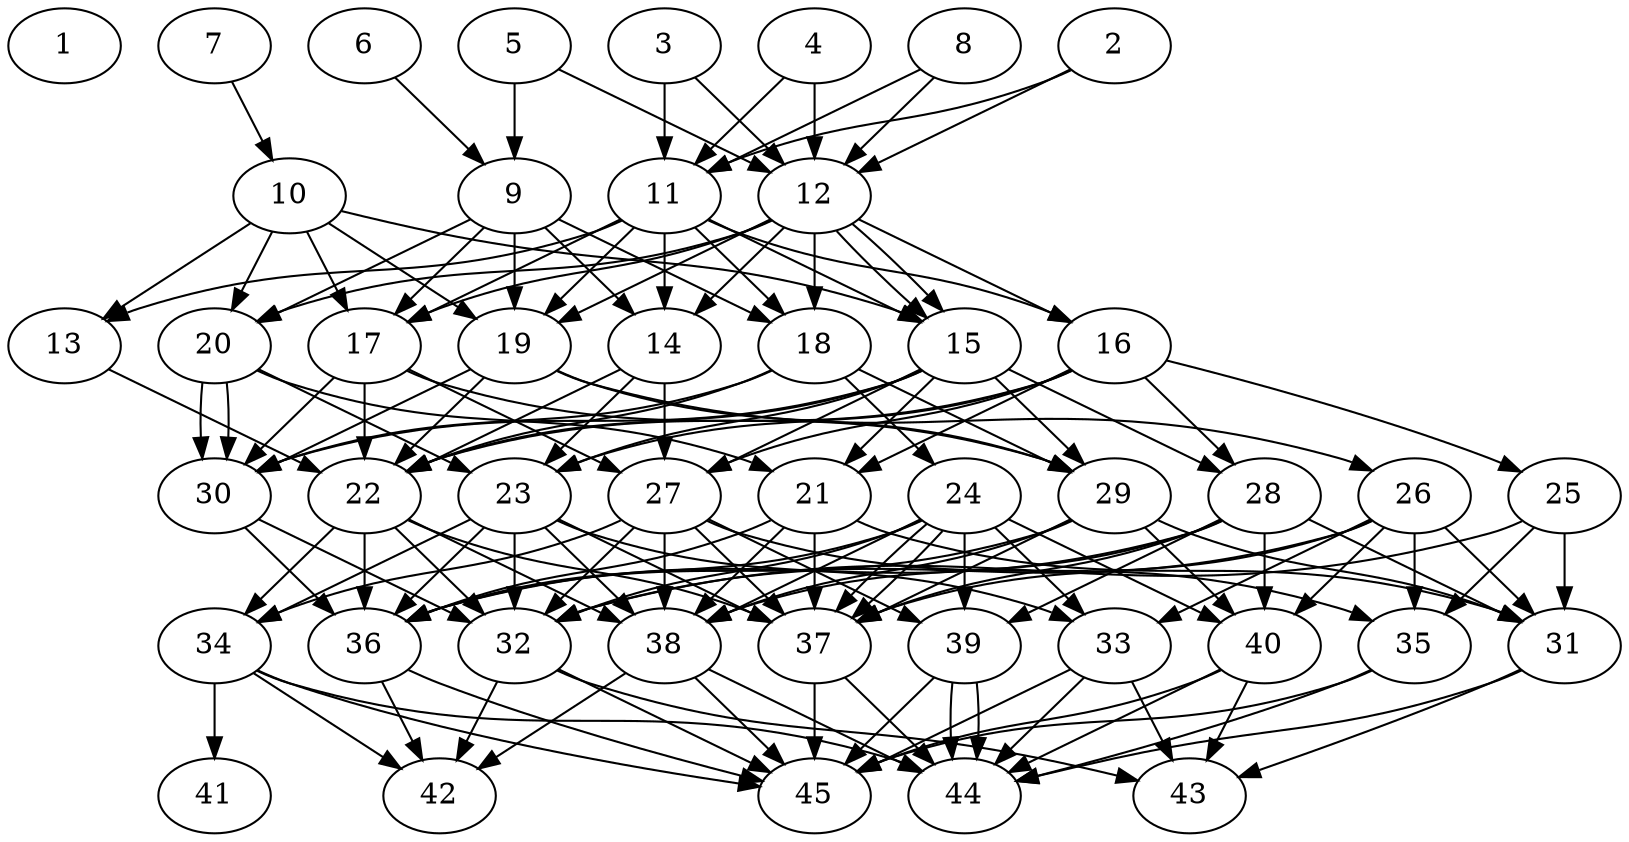 // DAG automatically generated by daggen at Tue Aug  6 16:31:44 2019
// ./daggen --dot -n 45 --ccr 0.5 --fat 0.6 --regular 0.5 --density 0.9 --mindata 5242880 --maxdata 52428800 
digraph G {
  1 [size="97777664", alpha="0.14", expect_size="48888832"] 
  2 [size="53104640", alpha="0.02", expect_size="26552320"] 
  2 -> 11 [size ="26552320"]
  2 -> 12 [size ="26552320"]
  3 [size="65736704", alpha="0.14", expect_size="32868352"] 
  3 -> 11 [size ="32868352"]
  3 -> 12 [size ="32868352"]
  4 [size="37277696", alpha="0.05", expect_size="18638848"] 
  4 -> 11 [size ="18638848"]
  4 -> 12 [size ="18638848"]
  5 [size="63387648", alpha="0.17", expect_size="31693824"] 
  5 -> 9 [size ="31693824"]
  5 -> 12 [size ="31693824"]
  6 [size="15226880", alpha="0.08", expect_size="7613440"] 
  6 -> 9 [size ="7613440"]
  7 [size="82665472", alpha="0.02", expect_size="41332736"] 
  7 -> 10 [size ="41332736"]
  8 [size="11452416", alpha="0.00", expect_size="5726208"] 
  8 -> 11 [size ="5726208"]
  8 -> 12 [size ="5726208"]
  9 [size="54222848", alpha="0.00", expect_size="27111424"] 
  9 -> 14 [size ="27111424"]
  9 -> 17 [size ="27111424"]
  9 -> 18 [size ="27111424"]
  9 -> 19 [size ="27111424"]
  9 -> 20 [size ="27111424"]
  10 [size="96010240", alpha="0.14", expect_size="48005120"] 
  10 -> 13 [size ="48005120"]
  10 -> 15 [size ="48005120"]
  10 -> 17 [size ="48005120"]
  10 -> 19 [size ="48005120"]
  10 -> 20 [size ="48005120"]
  11 [size="70815744", alpha="0.12", expect_size="35407872"] 
  11 -> 13 [size ="35407872"]
  11 -> 14 [size ="35407872"]
  11 -> 15 [size ="35407872"]
  11 -> 16 [size ="35407872"]
  11 -> 17 [size ="35407872"]
  11 -> 18 [size ="35407872"]
  11 -> 19 [size ="35407872"]
  12 [size="43921408", alpha="0.08", expect_size="21960704"] 
  12 -> 14 [size ="21960704"]
  12 -> 15 [size ="21960704"]
  12 -> 15 [size ="21960704"]
  12 -> 16 [size ="21960704"]
  12 -> 17 [size ="21960704"]
  12 -> 18 [size ="21960704"]
  12 -> 19 [size ="21960704"]
  12 -> 20 [size ="21960704"]
  13 [size="54685696", alpha="0.16", expect_size="27342848"] 
  13 -> 22 [size ="27342848"]
  14 [size="25061376", alpha="0.03", expect_size="12530688"] 
  14 -> 22 [size ="12530688"]
  14 -> 23 [size ="12530688"]
  14 -> 27 [size ="12530688"]
  15 [size="50771968", alpha="0.20", expect_size="25385984"] 
  15 -> 21 [size ="25385984"]
  15 -> 22 [size ="25385984"]
  15 -> 23 [size ="25385984"]
  15 -> 27 [size ="25385984"]
  15 -> 28 [size ="25385984"]
  15 -> 29 [size ="25385984"]
  15 -> 30 [size ="25385984"]
  16 [size="38864896", alpha="0.07", expect_size="19432448"] 
  16 -> 21 [size ="19432448"]
  16 -> 22 [size ="19432448"]
  16 -> 23 [size ="19432448"]
  16 -> 25 [size ="19432448"]
  16 -> 27 [size ="19432448"]
  16 -> 28 [size ="19432448"]
  17 [size="75198464", alpha="0.14", expect_size="37599232"] 
  17 -> 22 [size ="37599232"]
  17 -> 27 [size ="37599232"]
  17 -> 29 [size ="37599232"]
  17 -> 30 [size ="37599232"]
  18 [size="82647040", alpha="0.10", expect_size="41323520"] 
  18 -> 22 [size ="41323520"]
  18 -> 24 [size ="41323520"]
  18 -> 29 [size ="41323520"]
  18 -> 30 [size ="41323520"]
  19 [size="83646464", alpha="0.16", expect_size="41823232"] 
  19 -> 22 [size ="41823232"]
  19 -> 26 [size ="41823232"]
  19 -> 29 [size ="41823232"]
  19 -> 30 [size ="41823232"]
  20 [size="84699136", alpha="0.16", expect_size="42349568"] 
  20 -> 21 [size ="42349568"]
  20 -> 23 [size ="42349568"]
  20 -> 30 [size ="42349568"]
  20 -> 30 [size ="42349568"]
  21 [size="54298624", alpha="0.14", expect_size="27149312"] 
  21 -> 31 [size ="27149312"]
  21 -> 36 [size ="27149312"]
  21 -> 37 [size ="27149312"]
  21 -> 38 [size ="27149312"]
  22 [size="18661376", alpha="0.02", expect_size="9330688"] 
  22 -> 32 [size ="9330688"]
  22 -> 34 [size ="9330688"]
  22 -> 36 [size ="9330688"]
  22 -> 37 [size ="9330688"]
  22 -> 38 [size ="9330688"]
  23 [size="55359488", alpha="0.01", expect_size="27679744"] 
  23 -> 32 [size ="27679744"]
  23 -> 33 [size ="27679744"]
  23 -> 34 [size ="27679744"]
  23 -> 36 [size ="27679744"]
  23 -> 37 [size ="27679744"]
  23 -> 38 [size ="27679744"]
  24 [size="38045696", alpha="0.05", expect_size="19022848"] 
  24 -> 32 [size ="19022848"]
  24 -> 33 [size ="19022848"]
  24 -> 36 [size ="19022848"]
  24 -> 37 [size ="19022848"]
  24 -> 37 [size ="19022848"]
  24 -> 38 [size ="19022848"]
  24 -> 39 [size ="19022848"]
  24 -> 40 [size ="19022848"]
  25 [size="52926464", alpha="0.01", expect_size="26463232"] 
  25 -> 31 [size ="26463232"]
  25 -> 32 [size ="26463232"]
  25 -> 35 [size ="26463232"]
  26 [size="52563968", alpha="0.18", expect_size="26281984"] 
  26 -> 31 [size ="26281984"]
  26 -> 32 [size ="26281984"]
  26 -> 33 [size ="26281984"]
  26 -> 35 [size ="26281984"]
  26 -> 37 [size ="26281984"]
  26 -> 40 [size ="26281984"]
  27 [size="87242752", alpha="0.10", expect_size="43621376"] 
  27 -> 32 [size ="43621376"]
  27 -> 34 [size ="43621376"]
  27 -> 35 [size ="43621376"]
  27 -> 37 [size ="43621376"]
  27 -> 38 [size ="43621376"]
  27 -> 39 [size ="43621376"]
  28 [size="57493504", alpha="0.03", expect_size="28746752"] 
  28 -> 31 [size ="28746752"]
  28 -> 36 [size ="28746752"]
  28 -> 37 [size ="28746752"]
  28 -> 38 [size ="28746752"]
  28 -> 39 [size ="28746752"]
  28 -> 40 [size ="28746752"]
  29 [size="10985472", alpha="0.04", expect_size="5492736"] 
  29 -> 31 [size ="5492736"]
  29 -> 36 [size ="5492736"]
  29 -> 37 [size ="5492736"]
  29 -> 38 [size ="5492736"]
  29 -> 40 [size ="5492736"]
  30 [size="88766464", alpha="0.04", expect_size="44383232"] 
  30 -> 32 [size ="44383232"]
  30 -> 36 [size ="44383232"]
  31 [size="70858752", alpha="0.16", expect_size="35429376"] 
  31 -> 43 [size ="35429376"]
  31 -> 44 [size ="35429376"]
  32 [size="44554240", alpha="0.16", expect_size="22277120"] 
  32 -> 42 [size ="22277120"]
  32 -> 43 [size ="22277120"]
  32 -> 45 [size ="22277120"]
  33 [size="52469760", alpha="0.05", expect_size="26234880"] 
  33 -> 43 [size ="26234880"]
  33 -> 44 [size ="26234880"]
  33 -> 45 [size ="26234880"]
  34 [size="55488512", alpha="0.17", expect_size="27744256"] 
  34 -> 41 [size ="27744256"]
  34 -> 42 [size ="27744256"]
  34 -> 44 [size ="27744256"]
  34 -> 45 [size ="27744256"]
  35 [size="80402432", alpha="0.18", expect_size="40201216"] 
  35 -> 44 [size ="40201216"]
  35 -> 45 [size ="40201216"]
  36 [size="85741568", alpha="0.04", expect_size="42870784"] 
  36 -> 42 [size ="42870784"]
  36 -> 45 [size ="42870784"]
  37 [size="76251136", alpha="0.05", expect_size="38125568"] 
  37 -> 44 [size ="38125568"]
  37 -> 45 [size ="38125568"]
  38 [size="29736960", alpha="0.00", expect_size="14868480"] 
  38 -> 42 [size ="14868480"]
  38 -> 44 [size ="14868480"]
  38 -> 45 [size ="14868480"]
  39 [size="41537536", alpha="0.12", expect_size="20768768"] 
  39 -> 44 [size ="20768768"]
  39 -> 44 [size ="20768768"]
  39 -> 45 [size ="20768768"]
  40 [size="61020160", alpha="0.18", expect_size="30510080"] 
  40 -> 43 [size ="30510080"]
  40 -> 44 [size ="30510080"]
  40 -> 45 [size ="30510080"]
  41 [size="79337472", alpha="0.15", expect_size="39668736"] 
  42 [size="62449664", alpha="0.12", expect_size="31224832"] 
  43 [size="43792384", alpha="0.20", expect_size="21896192"] 
  44 [size="67567616", alpha="0.13", expect_size="33783808"] 
  45 [size="53979136", alpha="0.15", expect_size="26989568"] 
}
